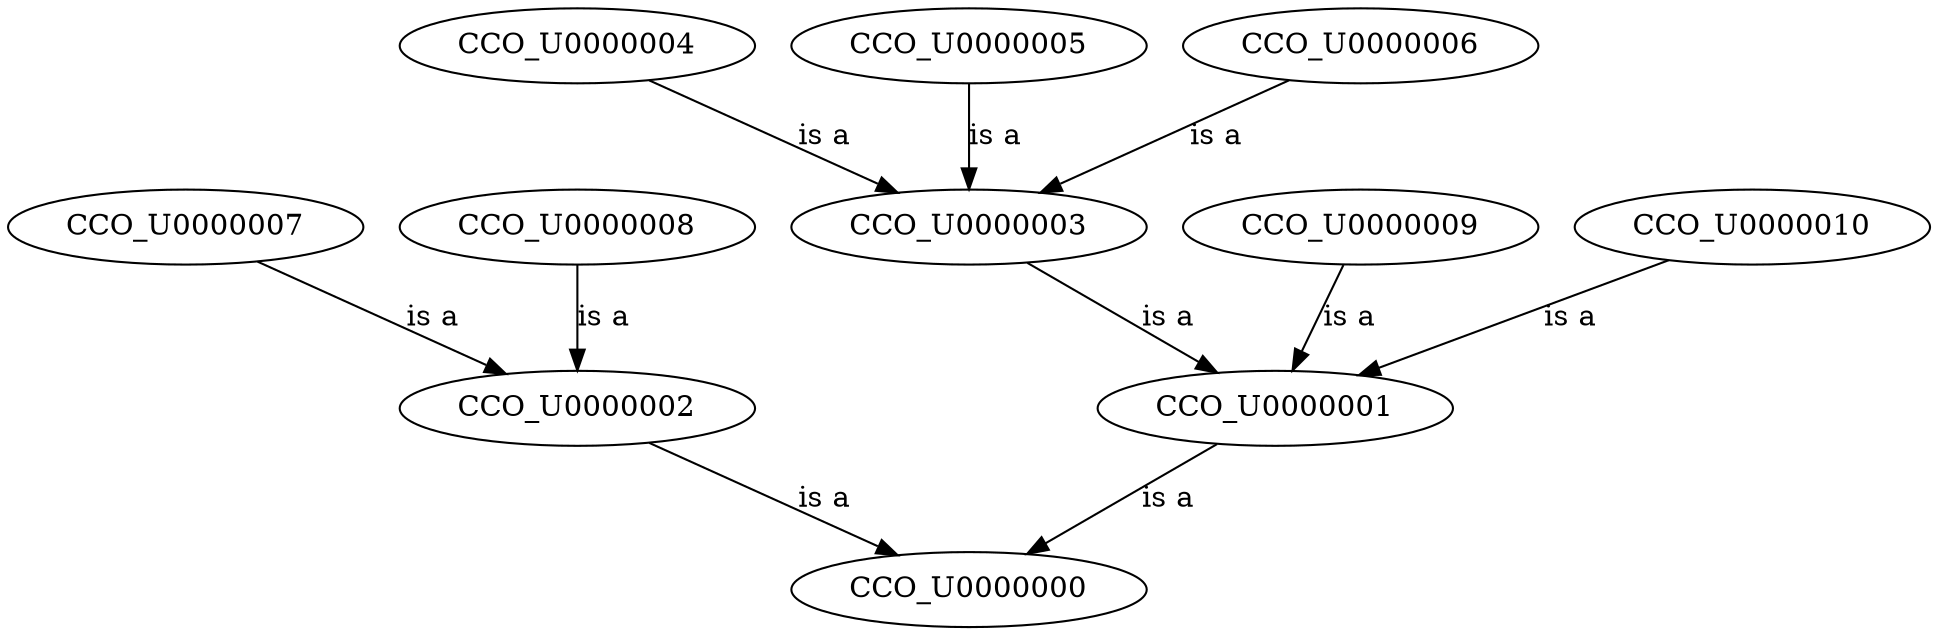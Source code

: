 digraph Ontology {
	page="11,17";
	edge [label="is a"];
	CCO_U0000001 -> CCO_U0000000;
	CCO_U0000002 -> CCO_U0000000;
	CCO_U0000003 -> CCO_U0000001;
	CCO_U0000004 -> CCO_U0000003;
	CCO_U0000005 -> CCO_U0000003;
	CCO_U0000006 -> CCO_U0000003;
	CCO_U0000007 -> CCO_U0000002;
	CCO_U0000008 -> CCO_U0000002;
	CCO_U0000009 -> CCO_U0000001;
	CCO_U0000010 -> CCO_U0000001;
}
